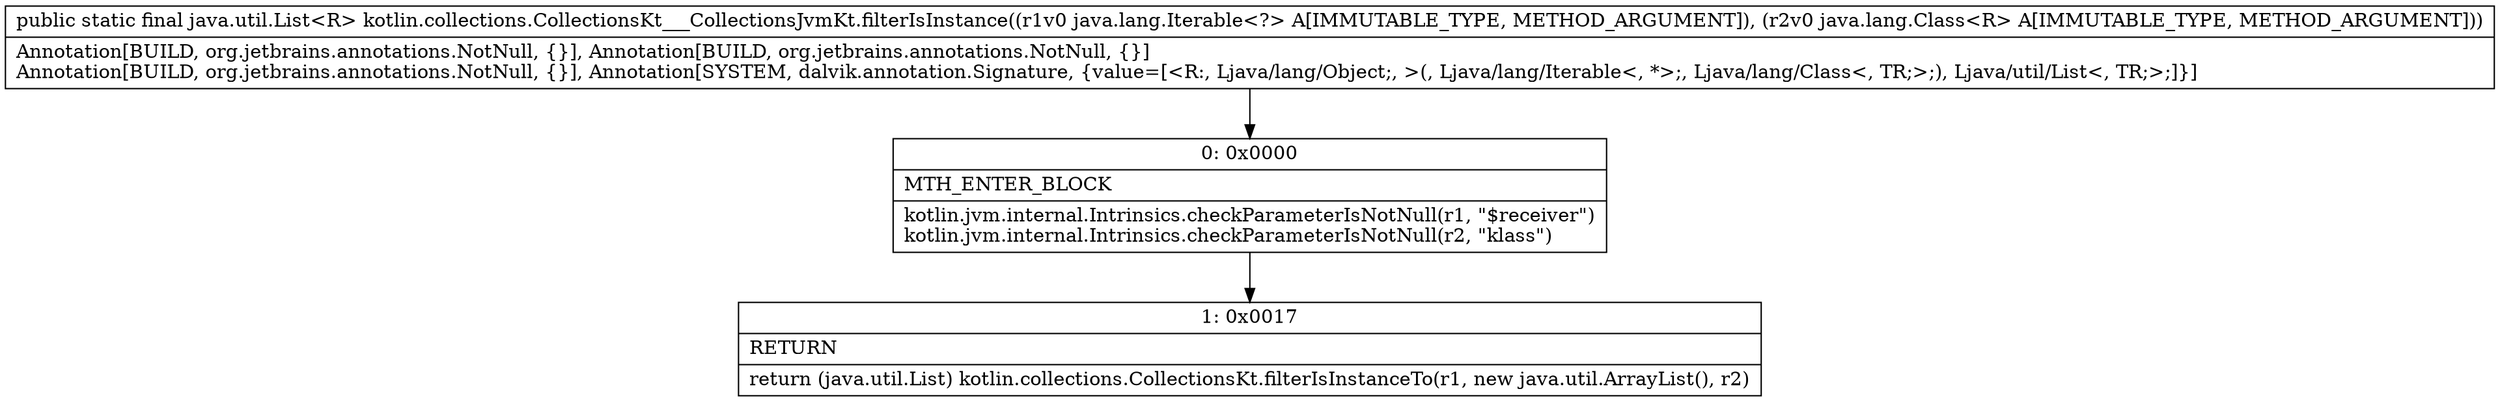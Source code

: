 digraph "CFG forkotlin.collections.CollectionsKt___CollectionsJvmKt.filterIsInstance(Ljava\/lang\/Iterable;Ljava\/lang\/Class;)Ljava\/util\/List;" {
Node_0 [shape=record,label="{0\:\ 0x0000|MTH_ENTER_BLOCK\l|kotlin.jvm.internal.Intrinsics.checkParameterIsNotNull(r1, \"$receiver\")\lkotlin.jvm.internal.Intrinsics.checkParameterIsNotNull(r2, \"klass\")\l}"];
Node_1 [shape=record,label="{1\:\ 0x0017|RETURN\l|return (java.util.List) kotlin.collections.CollectionsKt.filterIsInstanceTo(r1, new java.util.ArrayList(), r2)\l}"];
MethodNode[shape=record,label="{public static final java.util.List\<R\> kotlin.collections.CollectionsKt___CollectionsJvmKt.filterIsInstance((r1v0 java.lang.Iterable\<?\> A[IMMUTABLE_TYPE, METHOD_ARGUMENT]), (r2v0 java.lang.Class\<R\> A[IMMUTABLE_TYPE, METHOD_ARGUMENT]))  | Annotation[BUILD, org.jetbrains.annotations.NotNull, \{\}], Annotation[BUILD, org.jetbrains.annotations.NotNull, \{\}]\lAnnotation[BUILD, org.jetbrains.annotations.NotNull, \{\}], Annotation[SYSTEM, dalvik.annotation.Signature, \{value=[\<R:, Ljava\/lang\/Object;, \>(, Ljava\/lang\/Iterable\<, *\>;, Ljava\/lang\/Class\<, TR;\>;), Ljava\/util\/List\<, TR;\>;]\}]\l}"];
MethodNode -> Node_0;
Node_0 -> Node_1;
}

